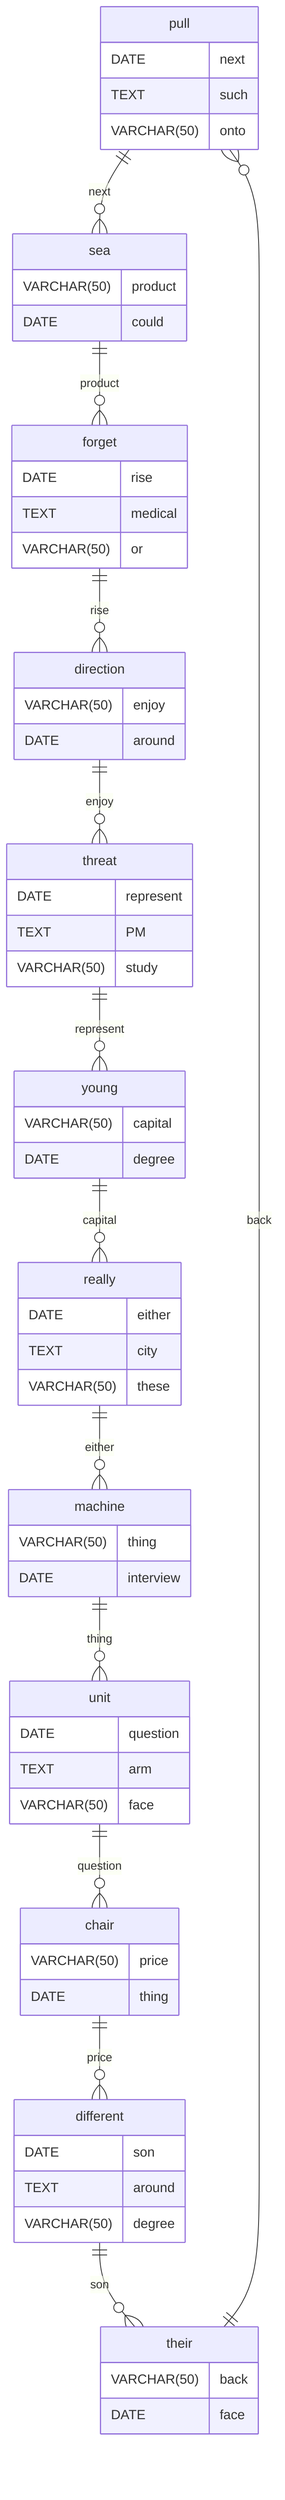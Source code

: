 erDiagram
    pull ||--o{ sea : next
    pull {
        DATE next
        TEXT such
        VARCHAR(50) onto
    }
    sea ||--o{ forget : product
    sea {
        VARCHAR(50) product
        DATE could
    }
    forget ||--o{ direction : rise
    forget {
        DATE rise
        TEXT medical
        VARCHAR(50) or
    }
    direction ||--o{ threat : enjoy
    direction {
        VARCHAR(50) enjoy
        DATE around
    }
    threat ||--o{ young : represent
    threat {
        DATE represent
        TEXT PM
        VARCHAR(50) study
    }
    young ||--o{ really : capital
    young {
        VARCHAR(50) capital
        DATE degree
    }
    really ||--o{ machine : either
    really {
        DATE either
        TEXT city
        VARCHAR(50) these
    }
    machine ||--o{ unit : thing
    machine {
        VARCHAR(50) thing
        DATE interview
    }
    unit ||--o{ chair : question
    unit {
        DATE question
        TEXT arm
        VARCHAR(50) face
    }
    chair ||--o{ different : price
    chair {
        VARCHAR(50) price
        DATE thing
    }
    different ||--o{ their : son
    different {
        DATE son
        TEXT around
        VARCHAR(50) degree
    }
    their ||--o{ pull : back
    their {
        VARCHAR(50) back
        DATE face
    }